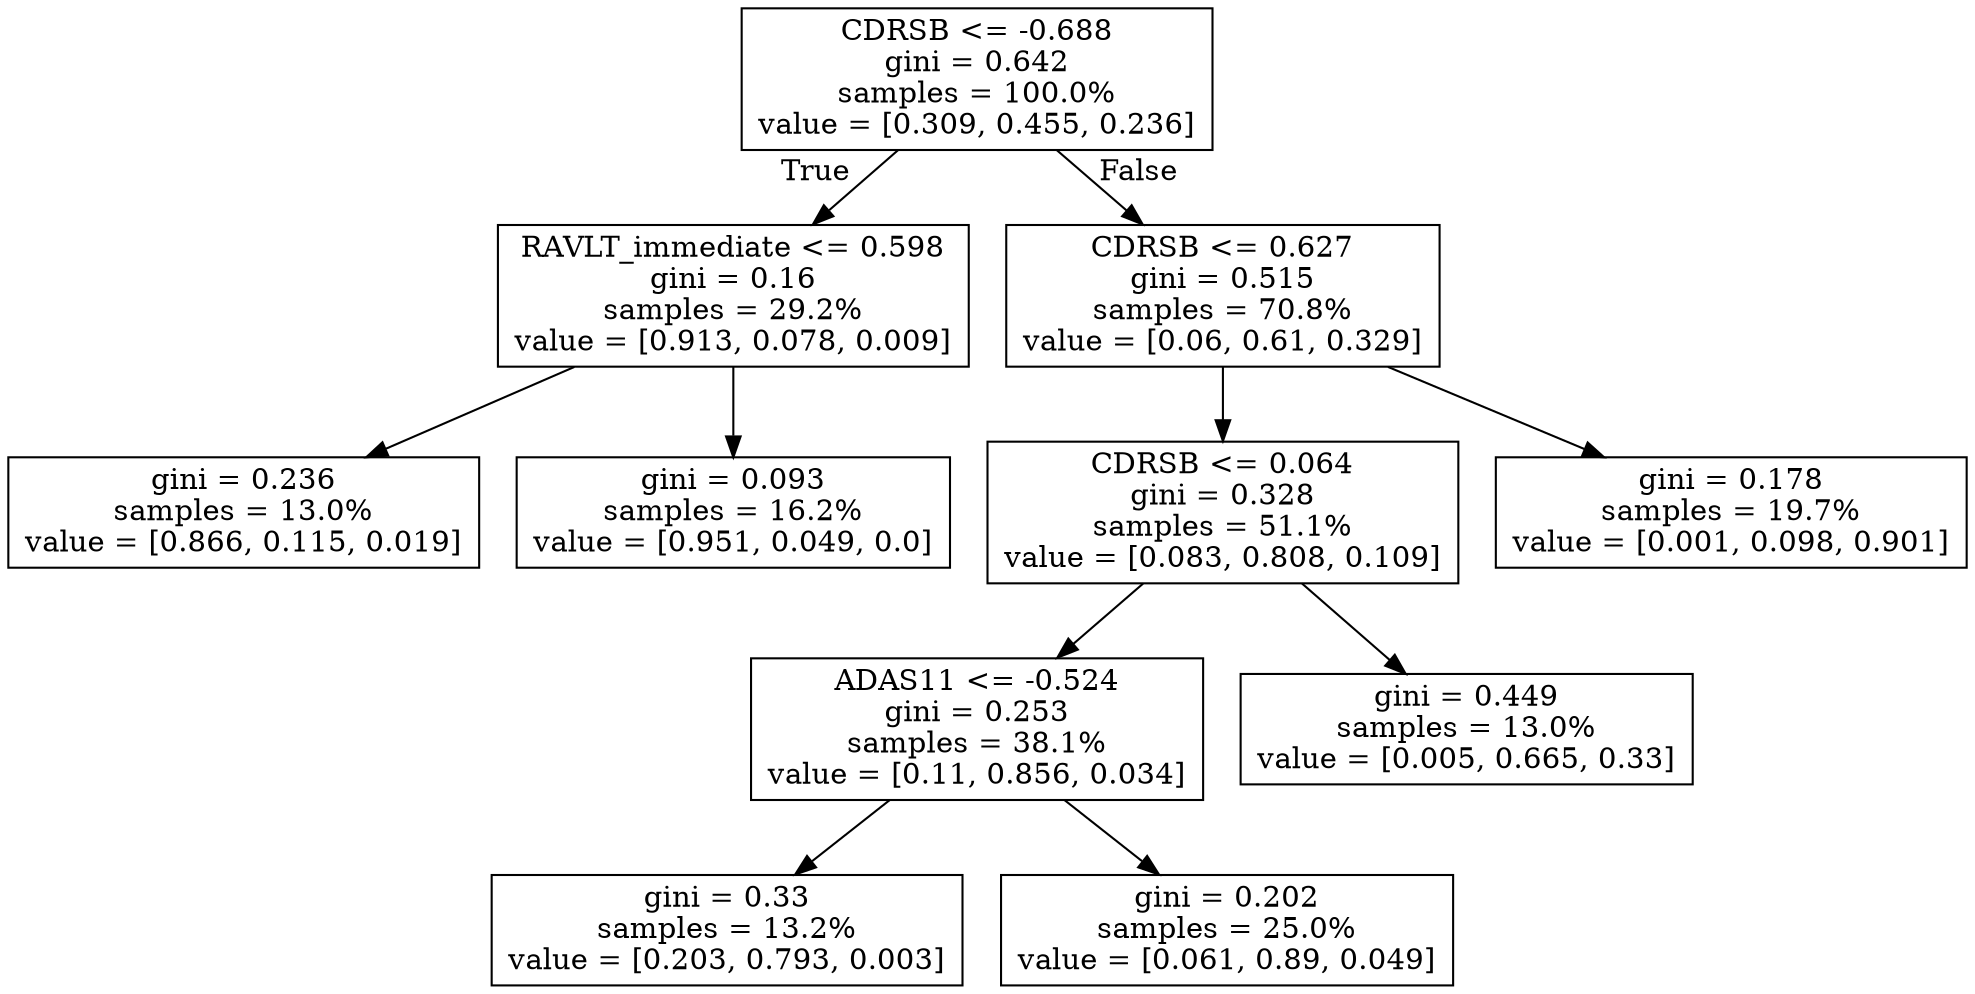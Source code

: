 digraph Tree {
node [shape=box] ;
0 [label="CDRSB <= -0.688\ngini = 0.642\nsamples = 100.0%\nvalue = [0.309, 0.455, 0.236]"] ;
1 [label="RAVLT_immediate <= 0.598\ngini = 0.16\nsamples = 29.2%\nvalue = [0.913, 0.078, 0.009]"] ;
0 -> 1 [labeldistance=2.5, labelangle=45, headlabel="True"] ;
2 [label="gini = 0.236\nsamples = 13.0%\nvalue = [0.866, 0.115, 0.019]"] ;
1 -> 2 ;
3 [label="gini = 0.093\nsamples = 16.2%\nvalue = [0.951, 0.049, 0.0]"] ;
1 -> 3 ;
4 [label="CDRSB <= 0.627\ngini = 0.515\nsamples = 70.8%\nvalue = [0.06, 0.61, 0.329]"] ;
0 -> 4 [labeldistance=2.5, labelangle=-45, headlabel="False"] ;
5 [label="CDRSB <= 0.064\ngini = 0.328\nsamples = 51.1%\nvalue = [0.083, 0.808, 0.109]"] ;
4 -> 5 ;
6 [label="ADAS11 <= -0.524\ngini = 0.253\nsamples = 38.1%\nvalue = [0.11, 0.856, 0.034]"] ;
5 -> 6 ;
7 [label="gini = 0.33\nsamples = 13.2%\nvalue = [0.203, 0.793, 0.003]"] ;
6 -> 7 ;
8 [label="gini = 0.202\nsamples = 25.0%\nvalue = [0.061, 0.89, 0.049]"] ;
6 -> 8 ;
9 [label="gini = 0.449\nsamples = 13.0%\nvalue = [0.005, 0.665, 0.33]"] ;
5 -> 9 ;
10 [label="gini = 0.178\nsamples = 19.7%\nvalue = [0.001, 0.098, 0.901]"] ;
4 -> 10 ;
}